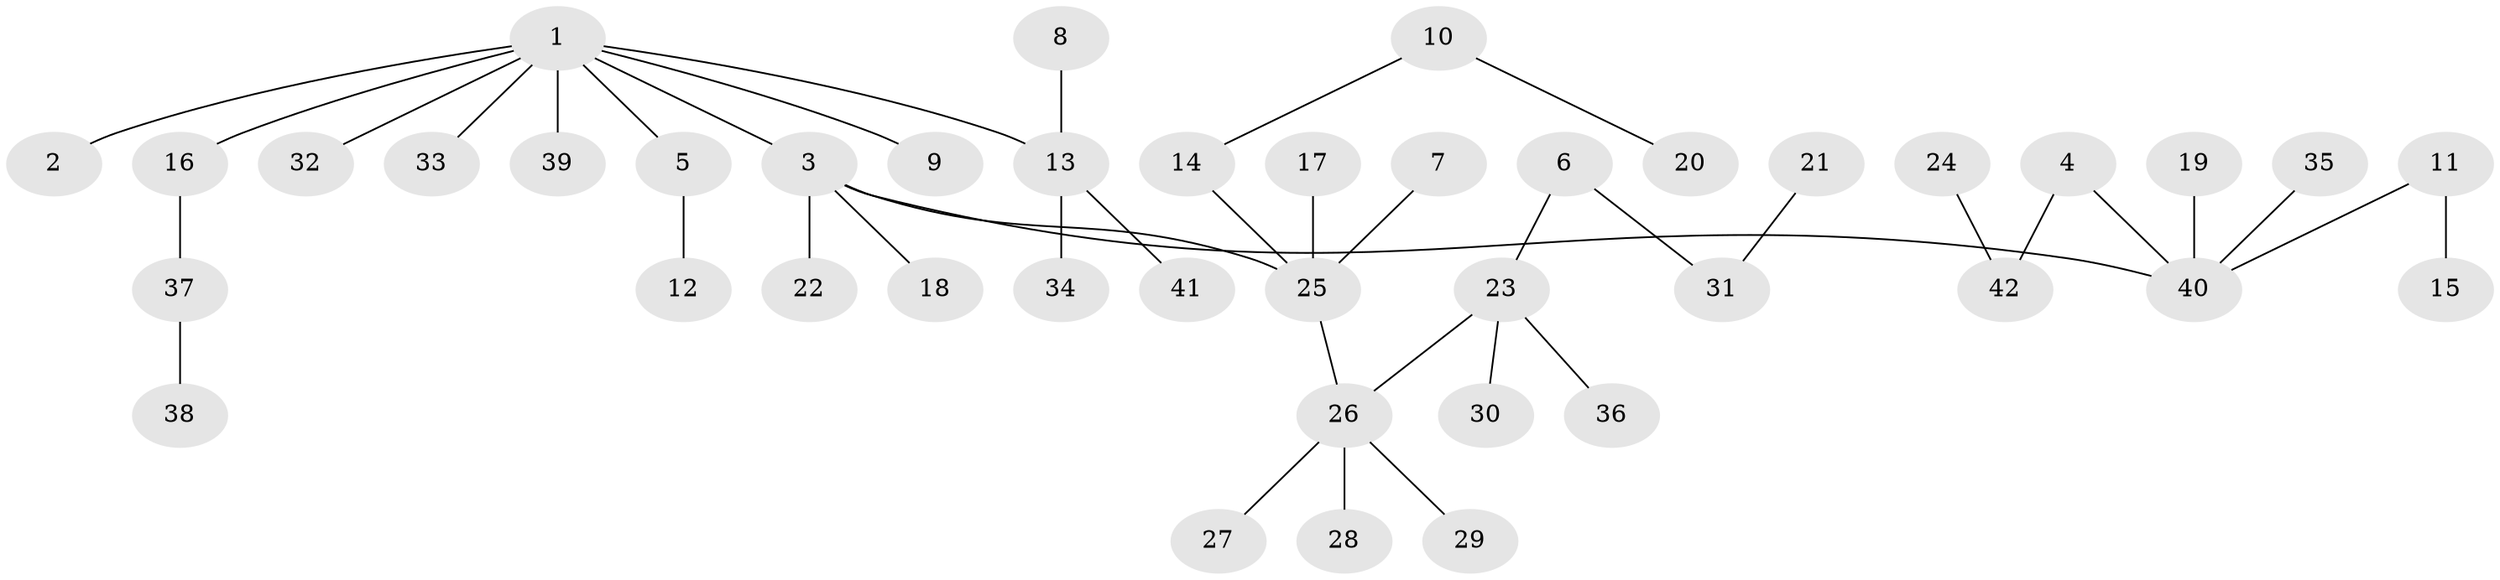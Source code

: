 // original degree distribution, {6: 0.024096385542168676, 5: 0.060240963855421686, 2: 0.2891566265060241, 3: 0.14457831325301204, 1: 0.46987951807228917, 4: 0.012048192771084338}
// Generated by graph-tools (version 1.1) at 2025/50/03/09/25 03:50:22]
// undirected, 42 vertices, 41 edges
graph export_dot {
graph [start="1"]
  node [color=gray90,style=filled];
  1;
  2;
  3;
  4;
  5;
  6;
  7;
  8;
  9;
  10;
  11;
  12;
  13;
  14;
  15;
  16;
  17;
  18;
  19;
  20;
  21;
  22;
  23;
  24;
  25;
  26;
  27;
  28;
  29;
  30;
  31;
  32;
  33;
  34;
  35;
  36;
  37;
  38;
  39;
  40;
  41;
  42;
  1 -- 2 [weight=1.0];
  1 -- 3 [weight=1.0];
  1 -- 5 [weight=1.0];
  1 -- 9 [weight=1.0];
  1 -- 13 [weight=1.0];
  1 -- 16 [weight=1.0];
  1 -- 32 [weight=1.0];
  1 -- 33 [weight=1.0];
  1 -- 39 [weight=1.0];
  3 -- 18 [weight=1.0];
  3 -- 22 [weight=1.0];
  3 -- 25 [weight=1.0];
  3 -- 40 [weight=1.0];
  4 -- 40 [weight=1.0];
  4 -- 42 [weight=1.0];
  5 -- 12 [weight=1.0];
  6 -- 23 [weight=1.0];
  6 -- 31 [weight=1.0];
  7 -- 25 [weight=1.0];
  8 -- 13 [weight=1.0];
  10 -- 14 [weight=1.0];
  10 -- 20 [weight=1.0];
  11 -- 15 [weight=1.0];
  11 -- 40 [weight=1.0];
  13 -- 34 [weight=1.0];
  13 -- 41 [weight=1.0];
  14 -- 25 [weight=1.0];
  16 -- 37 [weight=1.0];
  17 -- 25 [weight=1.0];
  19 -- 40 [weight=1.0];
  21 -- 31 [weight=1.0];
  23 -- 26 [weight=1.0];
  23 -- 30 [weight=1.0];
  23 -- 36 [weight=1.0];
  24 -- 42 [weight=1.0];
  25 -- 26 [weight=1.0];
  26 -- 27 [weight=1.0];
  26 -- 28 [weight=1.0];
  26 -- 29 [weight=1.0];
  35 -- 40 [weight=1.0];
  37 -- 38 [weight=1.0];
}
